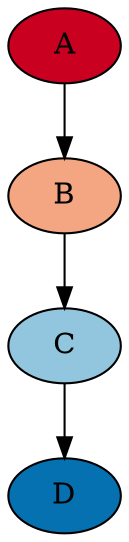 digraph 
  {
    node [ style = filled, colorscheme = rdbu4 ];
    "A"                  [ fillcolor = 1        ];
    "B"                  [ fillcolor = 2        ];
    "C"                  [ fillcolor = 3        ];
    "D"                  [ fillcolor = 4        ];
    "A" -> "B";
    "B" -> "C";
    "C" -> "D";
  }
